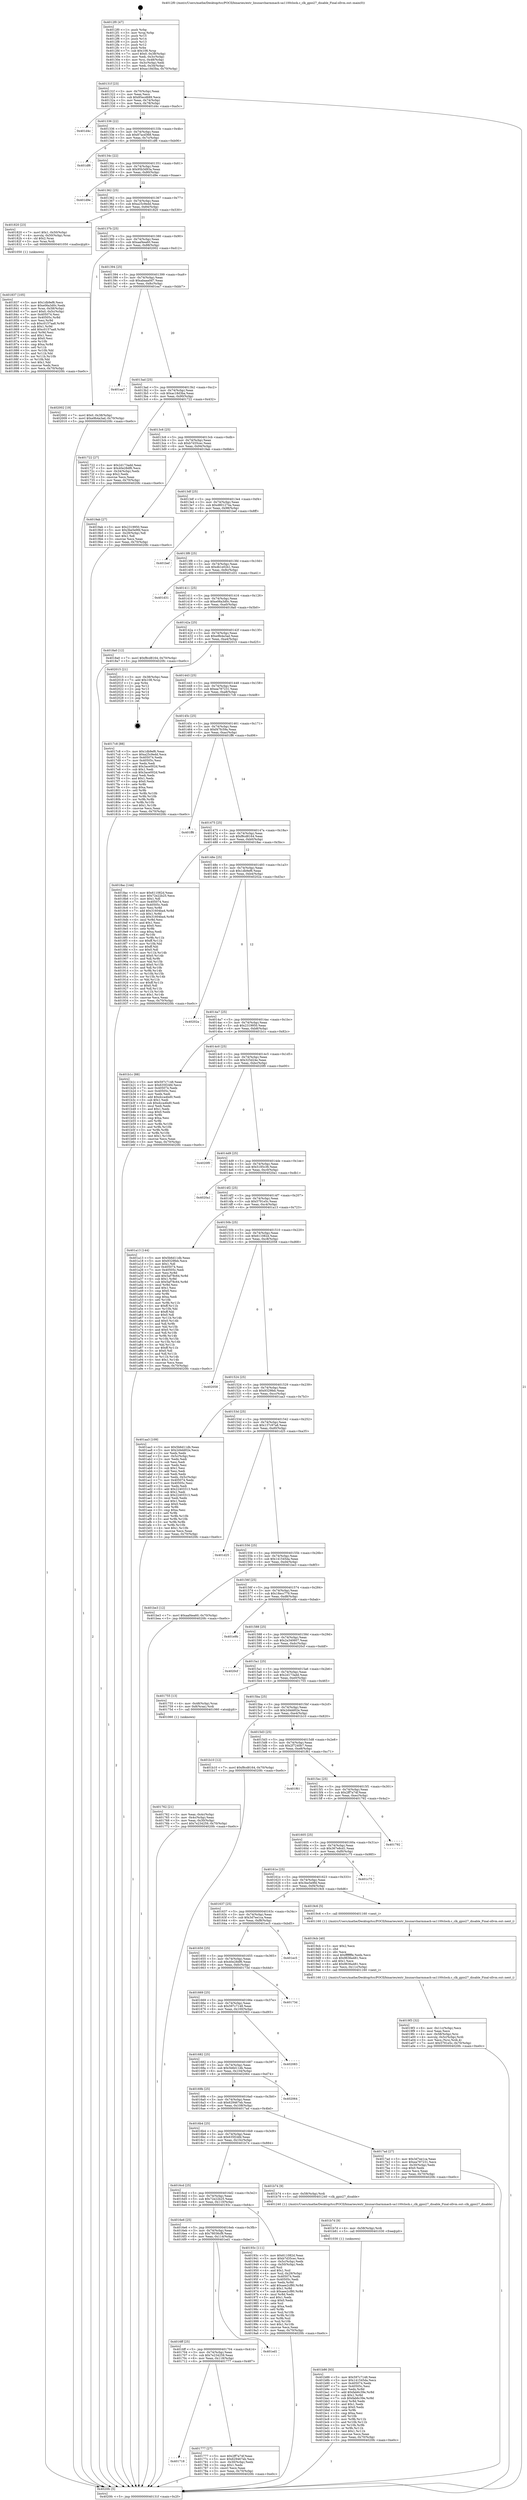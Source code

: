 digraph "0x4012f0" {
  label = "0x4012f0 (/mnt/c/Users/mathe/Desktop/tcc/POCII/binaries/extr_linuxarcharmmach-sa1100clock.c_clk_gpio27_disable_Final-ollvm.out::main(0))"
  labelloc = "t"
  node[shape=record]

  Entry [label="",width=0.3,height=0.3,shape=circle,fillcolor=black,style=filled]
  "0x40131f" [label="{
     0x40131f [23]\l
     | [instrs]\l
     &nbsp;&nbsp;0x40131f \<+3\>: mov -0x70(%rbp),%eax\l
     &nbsp;&nbsp;0x401322 \<+2\>: mov %eax,%ecx\l
     &nbsp;&nbsp;0x401324 \<+6\>: sub $0x85ecd689,%ecx\l
     &nbsp;&nbsp;0x40132a \<+3\>: mov %eax,-0x74(%rbp)\l
     &nbsp;&nbsp;0x40132d \<+3\>: mov %ecx,-0x78(%rbp)\l
     &nbsp;&nbsp;0x401330 \<+6\>: je 0000000000401d4c \<main+0xa5c\>\l
  }"]
  "0x401d4c" [label="{
     0x401d4c\l
  }", style=dashed]
  "0x401336" [label="{
     0x401336 [22]\l
     | [instrs]\l
     &nbsp;&nbsp;0x401336 \<+5\>: jmp 000000000040133b \<main+0x4b\>\l
     &nbsp;&nbsp;0x40133b \<+3\>: mov -0x74(%rbp),%eax\l
     &nbsp;&nbsp;0x40133e \<+5\>: sub $0x87acd368,%eax\l
     &nbsp;&nbsp;0x401343 \<+3\>: mov %eax,-0x7c(%rbp)\l
     &nbsp;&nbsp;0x401346 \<+6\>: je 0000000000401df6 \<main+0xb06\>\l
  }"]
  Exit [label="",width=0.3,height=0.3,shape=circle,fillcolor=black,style=filled,peripheries=2]
  "0x401df6" [label="{
     0x401df6\l
  }", style=dashed]
  "0x40134c" [label="{
     0x40134c [22]\l
     | [instrs]\l
     &nbsp;&nbsp;0x40134c \<+5\>: jmp 0000000000401351 \<main+0x61\>\l
     &nbsp;&nbsp;0x401351 \<+3\>: mov -0x74(%rbp),%eax\l
     &nbsp;&nbsp;0x401354 \<+5\>: sub $0x95b3d93a,%eax\l
     &nbsp;&nbsp;0x401359 \<+3\>: mov %eax,-0x80(%rbp)\l
     &nbsp;&nbsp;0x40135c \<+6\>: je 0000000000401d9e \<main+0xaae\>\l
  }"]
  "0x401b86" [label="{
     0x401b86 [93]\l
     | [instrs]\l
     &nbsp;&nbsp;0x401b86 \<+5\>: mov $0x597c7148,%eax\l
     &nbsp;&nbsp;0x401b8b \<+5\>: mov $0x141545da,%ecx\l
     &nbsp;&nbsp;0x401b90 \<+7\>: mov 0x405074,%edx\l
     &nbsp;&nbsp;0x401b97 \<+7\>: mov 0x40505c,%esi\l
     &nbsp;&nbsp;0x401b9e \<+3\>: mov %edx,%r8d\l
     &nbsp;&nbsp;0x401ba1 \<+7\>: add $0xfab6c39e,%r8d\l
     &nbsp;&nbsp;0x401ba8 \<+4\>: sub $0x1,%r8d\l
     &nbsp;&nbsp;0x401bac \<+7\>: sub $0xfab6c39e,%r8d\l
     &nbsp;&nbsp;0x401bb3 \<+4\>: imul %r8d,%edx\l
     &nbsp;&nbsp;0x401bb7 \<+3\>: and $0x1,%edx\l
     &nbsp;&nbsp;0x401bba \<+3\>: cmp $0x0,%edx\l
     &nbsp;&nbsp;0x401bbd \<+4\>: sete %r9b\l
     &nbsp;&nbsp;0x401bc1 \<+3\>: cmp $0xa,%esi\l
     &nbsp;&nbsp;0x401bc4 \<+4\>: setl %r10b\l
     &nbsp;&nbsp;0x401bc8 \<+3\>: mov %r9b,%r11b\l
     &nbsp;&nbsp;0x401bcb \<+3\>: and %r10b,%r11b\l
     &nbsp;&nbsp;0x401bce \<+3\>: xor %r10b,%r9b\l
     &nbsp;&nbsp;0x401bd1 \<+3\>: or %r9b,%r11b\l
     &nbsp;&nbsp;0x401bd4 \<+4\>: test $0x1,%r11b\l
     &nbsp;&nbsp;0x401bd8 \<+3\>: cmovne %ecx,%eax\l
     &nbsp;&nbsp;0x401bdb \<+3\>: mov %eax,-0x70(%rbp)\l
     &nbsp;&nbsp;0x401bde \<+5\>: jmp 00000000004020fc \<main+0xe0c\>\l
  }"]
  "0x401d9e" [label="{
     0x401d9e\l
  }", style=dashed]
  "0x401362" [label="{
     0x401362 [25]\l
     | [instrs]\l
     &nbsp;&nbsp;0x401362 \<+5\>: jmp 0000000000401367 \<main+0x77\>\l
     &nbsp;&nbsp;0x401367 \<+3\>: mov -0x74(%rbp),%eax\l
     &nbsp;&nbsp;0x40136a \<+5\>: sub $0xa25c9edd,%eax\l
     &nbsp;&nbsp;0x40136f \<+6\>: mov %eax,-0x84(%rbp)\l
     &nbsp;&nbsp;0x401375 \<+6\>: je 0000000000401820 \<main+0x530\>\l
  }"]
  "0x401b7d" [label="{
     0x401b7d [9]\l
     | [instrs]\l
     &nbsp;&nbsp;0x401b7d \<+4\>: mov -0x58(%rbp),%rdi\l
     &nbsp;&nbsp;0x401b81 \<+5\>: call 0000000000401030 \<free@plt\>\l
     | [calls]\l
     &nbsp;&nbsp;0x401030 \{1\} (unknown)\l
  }"]
  "0x401820" [label="{
     0x401820 [23]\l
     | [instrs]\l
     &nbsp;&nbsp;0x401820 \<+7\>: movl $0x1,-0x50(%rbp)\l
     &nbsp;&nbsp;0x401827 \<+4\>: movslq -0x50(%rbp),%rax\l
     &nbsp;&nbsp;0x40182b \<+4\>: shl $0x2,%rax\l
     &nbsp;&nbsp;0x40182f \<+3\>: mov %rax,%rdi\l
     &nbsp;&nbsp;0x401832 \<+5\>: call 0000000000401050 \<malloc@plt\>\l
     | [calls]\l
     &nbsp;&nbsp;0x401050 \{1\} (unknown)\l
  }"]
  "0x40137b" [label="{
     0x40137b [25]\l
     | [instrs]\l
     &nbsp;&nbsp;0x40137b \<+5\>: jmp 0000000000401380 \<main+0x90\>\l
     &nbsp;&nbsp;0x401380 \<+3\>: mov -0x74(%rbp),%eax\l
     &nbsp;&nbsp;0x401383 \<+5\>: sub $0xaaf4ea60,%eax\l
     &nbsp;&nbsp;0x401388 \<+6\>: mov %eax,-0x88(%rbp)\l
     &nbsp;&nbsp;0x40138e \<+6\>: je 0000000000402002 \<main+0xd12\>\l
  }"]
  "0x4019f3" [label="{
     0x4019f3 [32]\l
     | [instrs]\l
     &nbsp;&nbsp;0x4019f3 \<+6\>: mov -0x11c(%rbp),%ecx\l
     &nbsp;&nbsp;0x4019f9 \<+3\>: imul %eax,%ecx\l
     &nbsp;&nbsp;0x4019fc \<+4\>: mov -0x58(%rbp),%rsi\l
     &nbsp;&nbsp;0x401a00 \<+4\>: movslq -0x5c(%rbp),%rdi\l
     &nbsp;&nbsp;0x401a04 \<+3\>: mov %ecx,(%rsi,%rdi,4)\l
     &nbsp;&nbsp;0x401a07 \<+7\>: movl $0x5791e5c,-0x70(%rbp)\l
     &nbsp;&nbsp;0x401a0e \<+5\>: jmp 00000000004020fc \<main+0xe0c\>\l
  }"]
  "0x402002" [label="{
     0x402002 [19]\l
     | [instrs]\l
     &nbsp;&nbsp;0x402002 \<+7\>: movl $0x0,-0x38(%rbp)\l
     &nbsp;&nbsp;0x402009 \<+7\>: movl $0xe9b4a3ad,-0x70(%rbp)\l
     &nbsp;&nbsp;0x402010 \<+5\>: jmp 00000000004020fc \<main+0xe0c\>\l
  }"]
  "0x401394" [label="{
     0x401394 [25]\l
     | [instrs]\l
     &nbsp;&nbsp;0x401394 \<+5\>: jmp 0000000000401399 \<main+0xa9\>\l
     &nbsp;&nbsp;0x401399 \<+3\>: mov -0x74(%rbp),%eax\l
     &nbsp;&nbsp;0x40139c \<+5\>: sub $0xabaaa0d7,%eax\l
     &nbsp;&nbsp;0x4013a1 \<+6\>: mov %eax,-0x8c(%rbp)\l
     &nbsp;&nbsp;0x4013a7 \<+6\>: je 0000000000401ea7 \<main+0xbb7\>\l
  }"]
  "0x4019cb" [label="{
     0x4019cb [40]\l
     | [instrs]\l
     &nbsp;&nbsp;0x4019cb \<+5\>: mov $0x2,%ecx\l
     &nbsp;&nbsp;0x4019d0 \<+1\>: cltd\l
     &nbsp;&nbsp;0x4019d1 \<+2\>: idiv %ecx\l
     &nbsp;&nbsp;0x4019d3 \<+6\>: imul $0xfffffffe,%edx,%ecx\l
     &nbsp;&nbsp;0x4019d9 \<+6\>: sub $0x9636a481,%ecx\l
     &nbsp;&nbsp;0x4019df \<+3\>: add $0x1,%ecx\l
     &nbsp;&nbsp;0x4019e2 \<+6\>: add $0x9636a481,%ecx\l
     &nbsp;&nbsp;0x4019e8 \<+6\>: mov %ecx,-0x11c(%rbp)\l
     &nbsp;&nbsp;0x4019ee \<+5\>: call 0000000000401160 \<next_i\>\l
     | [calls]\l
     &nbsp;&nbsp;0x401160 \{1\} (/mnt/c/Users/mathe/Desktop/tcc/POCII/binaries/extr_linuxarcharmmach-sa1100clock.c_clk_gpio27_disable_Final-ollvm.out::next_i)\l
  }"]
  "0x401ea7" [label="{
     0x401ea7\l
  }", style=dashed]
  "0x4013ad" [label="{
     0x4013ad [25]\l
     | [instrs]\l
     &nbsp;&nbsp;0x4013ad \<+5\>: jmp 00000000004013b2 \<main+0xc2\>\l
     &nbsp;&nbsp;0x4013b2 \<+3\>: mov -0x74(%rbp),%eax\l
     &nbsp;&nbsp;0x4013b5 \<+5\>: sub $0xac18d3ba,%eax\l
     &nbsp;&nbsp;0x4013ba \<+6\>: mov %eax,-0x90(%rbp)\l
     &nbsp;&nbsp;0x4013c0 \<+6\>: je 0000000000401722 \<main+0x432\>\l
  }"]
  "0x401837" [label="{
     0x401837 [105]\l
     | [instrs]\l
     &nbsp;&nbsp;0x401837 \<+5\>: mov $0x1db9ef6,%ecx\l
     &nbsp;&nbsp;0x40183c \<+5\>: mov $0xe06a3d0c,%edx\l
     &nbsp;&nbsp;0x401841 \<+4\>: mov %rax,-0x58(%rbp)\l
     &nbsp;&nbsp;0x401845 \<+7\>: movl $0x0,-0x5c(%rbp)\l
     &nbsp;&nbsp;0x40184c \<+7\>: mov 0x405074,%esi\l
     &nbsp;&nbsp;0x401853 \<+8\>: mov 0x40505c,%r8d\l
     &nbsp;&nbsp;0x40185b \<+3\>: mov %esi,%r9d\l
     &nbsp;&nbsp;0x40185e \<+7\>: sub $0xc0157aa8,%r9d\l
     &nbsp;&nbsp;0x401865 \<+4\>: sub $0x1,%r9d\l
     &nbsp;&nbsp;0x401869 \<+7\>: add $0xc0157aa8,%r9d\l
     &nbsp;&nbsp;0x401870 \<+4\>: imul %r9d,%esi\l
     &nbsp;&nbsp;0x401874 \<+3\>: and $0x1,%esi\l
     &nbsp;&nbsp;0x401877 \<+3\>: cmp $0x0,%esi\l
     &nbsp;&nbsp;0x40187a \<+4\>: sete %r10b\l
     &nbsp;&nbsp;0x40187e \<+4\>: cmp $0xa,%r8d\l
     &nbsp;&nbsp;0x401882 \<+4\>: setl %r11b\l
     &nbsp;&nbsp;0x401886 \<+3\>: mov %r10b,%bl\l
     &nbsp;&nbsp;0x401889 \<+3\>: and %r11b,%bl\l
     &nbsp;&nbsp;0x40188c \<+3\>: xor %r11b,%r10b\l
     &nbsp;&nbsp;0x40188f \<+3\>: or %r10b,%bl\l
     &nbsp;&nbsp;0x401892 \<+3\>: test $0x1,%bl\l
     &nbsp;&nbsp;0x401895 \<+3\>: cmovne %edx,%ecx\l
     &nbsp;&nbsp;0x401898 \<+3\>: mov %ecx,-0x70(%rbp)\l
     &nbsp;&nbsp;0x40189b \<+5\>: jmp 00000000004020fc \<main+0xe0c\>\l
  }"]
  "0x401722" [label="{
     0x401722 [27]\l
     | [instrs]\l
     &nbsp;&nbsp;0x401722 \<+5\>: mov $0x2d173add,%eax\l
     &nbsp;&nbsp;0x401727 \<+5\>: mov $0x40e28df6,%ecx\l
     &nbsp;&nbsp;0x40172c \<+3\>: mov -0x34(%rbp),%edx\l
     &nbsp;&nbsp;0x40172f \<+3\>: cmp $0x2,%edx\l
     &nbsp;&nbsp;0x401732 \<+3\>: cmovne %ecx,%eax\l
     &nbsp;&nbsp;0x401735 \<+3\>: mov %eax,-0x70(%rbp)\l
     &nbsp;&nbsp;0x401738 \<+5\>: jmp 00000000004020fc \<main+0xe0c\>\l
  }"]
  "0x4013c6" [label="{
     0x4013c6 [25]\l
     | [instrs]\l
     &nbsp;&nbsp;0x4013c6 \<+5\>: jmp 00000000004013cb \<main+0xdb\>\l
     &nbsp;&nbsp;0x4013cb \<+3\>: mov -0x74(%rbp),%eax\l
     &nbsp;&nbsp;0x4013ce \<+5\>: sub $0xb7d35cec,%eax\l
     &nbsp;&nbsp;0x4013d3 \<+6\>: mov %eax,-0x94(%rbp)\l
     &nbsp;&nbsp;0x4013d9 \<+6\>: je 00000000004019ab \<main+0x6bb\>\l
  }"]
  "0x4020fc" [label="{
     0x4020fc [5]\l
     | [instrs]\l
     &nbsp;&nbsp;0x4020fc \<+5\>: jmp 000000000040131f \<main+0x2f\>\l
  }"]
  "0x4012f0" [label="{
     0x4012f0 [47]\l
     | [instrs]\l
     &nbsp;&nbsp;0x4012f0 \<+1\>: push %rbp\l
     &nbsp;&nbsp;0x4012f1 \<+3\>: mov %rsp,%rbp\l
     &nbsp;&nbsp;0x4012f4 \<+2\>: push %r15\l
     &nbsp;&nbsp;0x4012f6 \<+2\>: push %r14\l
     &nbsp;&nbsp;0x4012f8 \<+2\>: push %r13\l
     &nbsp;&nbsp;0x4012fa \<+2\>: push %r12\l
     &nbsp;&nbsp;0x4012fc \<+1\>: push %rbx\l
     &nbsp;&nbsp;0x4012fd \<+7\>: sub $0x108,%rsp\l
     &nbsp;&nbsp;0x401304 \<+7\>: movl $0x0,-0x38(%rbp)\l
     &nbsp;&nbsp;0x40130b \<+3\>: mov %edi,-0x3c(%rbp)\l
     &nbsp;&nbsp;0x40130e \<+4\>: mov %rsi,-0x48(%rbp)\l
     &nbsp;&nbsp;0x401312 \<+3\>: mov -0x3c(%rbp),%edi\l
     &nbsp;&nbsp;0x401315 \<+3\>: mov %edi,-0x34(%rbp)\l
     &nbsp;&nbsp;0x401318 \<+7\>: movl $0xac18d3ba,-0x70(%rbp)\l
  }"]
  "0x401718" [label="{
     0x401718\l
  }", style=dashed]
  "0x4019ab" [label="{
     0x4019ab [27]\l
     | [instrs]\l
     &nbsp;&nbsp;0x4019ab \<+5\>: mov $0x2319950,%eax\l
     &nbsp;&nbsp;0x4019b0 \<+5\>: mov $0x3be5e9fd,%ecx\l
     &nbsp;&nbsp;0x4019b5 \<+3\>: mov -0x29(%rbp),%dl\l
     &nbsp;&nbsp;0x4019b8 \<+3\>: test $0x1,%dl\l
     &nbsp;&nbsp;0x4019bb \<+3\>: cmovne %ecx,%eax\l
     &nbsp;&nbsp;0x4019be \<+3\>: mov %eax,-0x70(%rbp)\l
     &nbsp;&nbsp;0x4019c1 \<+5\>: jmp 00000000004020fc \<main+0xe0c\>\l
  }"]
  "0x4013df" [label="{
     0x4013df [25]\l
     | [instrs]\l
     &nbsp;&nbsp;0x4013df \<+5\>: jmp 00000000004013e4 \<main+0xf4\>\l
     &nbsp;&nbsp;0x4013e4 \<+3\>: mov -0x74(%rbp),%eax\l
     &nbsp;&nbsp;0x4013e7 \<+5\>: sub $0xd801274a,%eax\l
     &nbsp;&nbsp;0x4013ec \<+6\>: mov %eax,-0x98(%rbp)\l
     &nbsp;&nbsp;0x4013f2 \<+6\>: je 0000000000401bef \<main+0x8ff\>\l
  }"]
  "0x401777" [label="{
     0x401777 [27]\l
     | [instrs]\l
     &nbsp;&nbsp;0x401777 \<+5\>: mov $0x2ff7a74f,%eax\l
     &nbsp;&nbsp;0x40177c \<+5\>: mov $0x629467eb,%ecx\l
     &nbsp;&nbsp;0x401781 \<+3\>: mov -0x30(%rbp),%edx\l
     &nbsp;&nbsp;0x401784 \<+3\>: cmp $0x1,%edx\l
     &nbsp;&nbsp;0x401787 \<+3\>: cmovl %ecx,%eax\l
     &nbsp;&nbsp;0x40178a \<+3\>: mov %eax,-0x70(%rbp)\l
     &nbsp;&nbsp;0x40178d \<+5\>: jmp 00000000004020fc \<main+0xe0c\>\l
  }"]
  "0x401bef" [label="{
     0x401bef\l
  }", style=dashed]
  "0x4013f8" [label="{
     0x4013f8 [25]\l
     | [instrs]\l
     &nbsp;&nbsp;0x4013f8 \<+5\>: jmp 00000000004013fd \<main+0x10d\>\l
     &nbsp;&nbsp;0x4013fd \<+3\>: mov -0x74(%rbp),%eax\l
     &nbsp;&nbsp;0x401400 \<+5\>: sub $0xdb1e02b1,%eax\l
     &nbsp;&nbsp;0x401405 \<+6\>: mov %eax,-0x9c(%rbp)\l
     &nbsp;&nbsp;0x40140b \<+6\>: je 0000000000401d31 \<main+0xa41\>\l
  }"]
  "0x4016ff" [label="{
     0x4016ff [25]\l
     | [instrs]\l
     &nbsp;&nbsp;0x4016ff \<+5\>: jmp 0000000000401704 \<main+0x414\>\l
     &nbsp;&nbsp;0x401704 \<+3\>: mov -0x74(%rbp),%eax\l
     &nbsp;&nbsp;0x401707 \<+5\>: sub $0x7e234259,%eax\l
     &nbsp;&nbsp;0x40170c \<+6\>: mov %eax,-0x118(%rbp)\l
     &nbsp;&nbsp;0x401712 \<+6\>: je 0000000000401777 \<main+0x487\>\l
  }"]
  "0x401d31" [label="{
     0x401d31\l
  }", style=dashed]
  "0x401411" [label="{
     0x401411 [25]\l
     | [instrs]\l
     &nbsp;&nbsp;0x401411 \<+5\>: jmp 0000000000401416 \<main+0x126\>\l
     &nbsp;&nbsp;0x401416 \<+3\>: mov -0x74(%rbp),%eax\l
     &nbsp;&nbsp;0x401419 \<+5\>: sub $0xe06a3d0c,%eax\l
     &nbsp;&nbsp;0x40141e \<+6\>: mov %eax,-0xa0(%rbp)\l
     &nbsp;&nbsp;0x401424 \<+6\>: je 00000000004018a0 \<main+0x5b0\>\l
  }"]
  "0x401ed1" [label="{
     0x401ed1\l
  }", style=dashed]
  "0x4018a0" [label="{
     0x4018a0 [12]\l
     | [instrs]\l
     &nbsp;&nbsp;0x4018a0 \<+7\>: movl $0xf8cd8164,-0x70(%rbp)\l
     &nbsp;&nbsp;0x4018a7 \<+5\>: jmp 00000000004020fc \<main+0xe0c\>\l
  }"]
  "0x40142a" [label="{
     0x40142a [25]\l
     | [instrs]\l
     &nbsp;&nbsp;0x40142a \<+5\>: jmp 000000000040142f \<main+0x13f\>\l
     &nbsp;&nbsp;0x40142f \<+3\>: mov -0x74(%rbp),%eax\l
     &nbsp;&nbsp;0x401432 \<+5\>: sub $0xe9b4a3ad,%eax\l
     &nbsp;&nbsp;0x401437 \<+6\>: mov %eax,-0xa4(%rbp)\l
     &nbsp;&nbsp;0x40143d \<+6\>: je 0000000000402015 \<main+0xd25\>\l
  }"]
  "0x4016e6" [label="{
     0x4016e6 [25]\l
     | [instrs]\l
     &nbsp;&nbsp;0x4016e6 \<+5\>: jmp 00000000004016eb \<main+0x3fb\>\l
     &nbsp;&nbsp;0x4016eb \<+3\>: mov -0x74(%rbp),%eax\l
     &nbsp;&nbsp;0x4016ee \<+5\>: sub $0x78036cf9,%eax\l
     &nbsp;&nbsp;0x4016f3 \<+6\>: mov %eax,-0x114(%rbp)\l
     &nbsp;&nbsp;0x4016f9 \<+6\>: je 0000000000401ed1 \<main+0xbe1\>\l
  }"]
  "0x402015" [label="{
     0x402015 [21]\l
     | [instrs]\l
     &nbsp;&nbsp;0x402015 \<+3\>: mov -0x38(%rbp),%eax\l
     &nbsp;&nbsp;0x402018 \<+7\>: add $0x108,%rsp\l
     &nbsp;&nbsp;0x40201f \<+1\>: pop %rbx\l
     &nbsp;&nbsp;0x402020 \<+2\>: pop %r12\l
     &nbsp;&nbsp;0x402022 \<+2\>: pop %r13\l
     &nbsp;&nbsp;0x402024 \<+2\>: pop %r14\l
     &nbsp;&nbsp;0x402026 \<+2\>: pop %r15\l
     &nbsp;&nbsp;0x402028 \<+1\>: pop %rbp\l
     &nbsp;&nbsp;0x402029 \<+1\>: ret\l
  }"]
  "0x401443" [label="{
     0x401443 [25]\l
     | [instrs]\l
     &nbsp;&nbsp;0x401443 \<+5\>: jmp 0000000000401448 \<main+0x158\>\l
     &nbsp;&nbsp;0x401448 \<+3\>: mov -0x74(%rbp),%eax\l
     &nbsp;&nbsp;0x40144b \<+5\>: sub $0xea787231,%eax\l
     &nbsp;&nbsp;0x401450 \<+6\>: mov %eax,-0xa8(%rbp)\l
     &nbsp;&nbsp;0x401456 \<+6\>: je 00000000004017c8 \<main+0x4d8\>\l
  }"]
  "0x40193c" [label="{
     0x40193c [111]\l
     | [instrs]\l
     &nbsp;&nbsp;0x40193c \<+5\>: mov $0x611082d,%eax\l
     &nbsp;&nbsp;0x401941 \<+5\>: mov $0xb7d35cec,%ecx\l
     &nbsp;&nbsp;0x401946 \<+3\>: mov -0x5c(%rbp),%edx\l
     &nbsp;&nbsp;0x401949 \<+3\>: cmp -0x50(%rbp),%edx\l
     &nbsp;&nbsp;0x40194c \<+4\>: setl %sil\l
     &nbsp;&nbsp;0x401950 \<+4\>: and $0x1,%sil\l
     &nbsp;&nbsp;0x401954 \<+4\>: mov %sil,-0x29(%rbp)\l
     &nbsp;&nbsp;0x401958 \<+7\>: mov 0x405074,%edx\l
     &nbsp;&nbsp;0x40195f \<+7\>: mov 0x40505c,%edi\l
     &nbsp;&nbsp;0x401966 \<+3\>: mov %edx,%r8d\l
     &nbsp;&nbsp;0x401969 \<+7\>: add $0xaee2cf80,%r8d\l
     &nbsp;&nbsp;0x401970 \<+4\>: sub $0x1,%r8d\l
     &nbsp;&nbsp;0x401974 \<+7\>: sub $0xaee2cf80,%r8d\l
     &nbsp;&nbsp;0x40197b \<+4\>: imul %r8d,%edx\l
     &nbsp;&nbsp;0x40197f \<+3\>: and $0x1,%edx\l
     &nbsp;&nbsp;0x401982 \<+3\>: cmp $0x0,%edx\l
     &nbsp;&nbsp;0x401985 \<+4\>: sete %sil\l
     &nbsp;&nbsp;0x401989 \<+3\>: cmp $0xa,%edi\l
     &nbsp;&nbsp;0x40198c \<+4\>: setl %r9b\l
     &nbsp;&nbsp;0x401990 \<+3\>: mov %sil,%r10b\l
     &nbsp;&nbsp;0x401993 \<+3\>: and %r9b,%r10b\l
     &nbsp;&nbsp;0x401996 \<+3\>: xor %r9b,%sil\l
     &nbsp;&nbsp;0x401999 \<+3\>: or %sil,%r10b\l
     &nbsp;&nbsp;0x40199c \<+4\>: test $0x1,%r10b\l
     &nbsp;&nbsp;0x4019a0 \<+3\>: cmovne %ecx,%eax\l
     &nbsp;&nbsp;0x4019a3 \<+3\>: mov %eax,-0x70(%rbp)\l
     &nbsp;&nbsp;0x4019a6 \<+5\>: jmp 00000000004020fc \<main+0xe0c\>\l
  }"]
  "0x4017c8" [label="{
     0x4017c8 [88]\l
     | [instrs]\l
     &nbsp;&nbsp;0x4017c8 \<+5\>: mov $0x1db9ef6,%eax\l
     &nbsp;&nbsp;0x4017cd \<+5\>: mov $0xa25c9edd,%ecx\l
     &nbsp;&nbsp;0x4017d2 \<+7\>: mov 0x405074,%edx\l
     &nbsp;&nbsp;0x4017d9 \<+7\>: mov 0x40505c,%esi\l
     &nbsp;&nbsp;0x4017e0 \<+2\>: mov %edx,%edi\l
     &nbsp;&nbsp;0x4017e2 \<+6\>: add $0x3ace002d,%edi\l
     &nbsp;&nbsp;0x4017e8 \<+3\>: sub $0x1,%edi\l
     &nbsp;&nbsp;0x4017eb \<+6\>: sub $0x3ace002d,%edi\l
     &nbsp;&nbsp;0x4017f1 \<+3\>: imul %edi,%edx\l
     &nbsp;&nbsp;0x4017f4 \<+3\>: and $0x1,%edx\l
     &nbsp;&nbsp;0x4017f7 \<+3\>: cmp $0x0,%edx\l
     &nbsp;&nbsp;0x4017fa \<+4\>: sete %r8b\l
     &nbsp;&nbsp;0x4017fe \<+3\>: cmp $0xa,%esi\l
     &nbsp;&nbsp;0x401801 \<+4\>: setl %r9b\l
     &nbsp;&nbsp;0x401805 \<+3\>: mov %r8b,%r10b\l
     &nbsp;&nbsp;0x401808 \<+3\>: and %r9b,%r10b\l
     &nbsp;&nbsp;0x40180b \<+3\>: xor %r9b,%r8b\l
     &nbsp;&nbsp;0x40180e \<+3\>: or %r8b,%r10b\l
     &nbsp;&nbsp;0x401811 \<+4\>: test $0x1,%r10b\l
     &nbsp;&nbsp;0x401815 \<+3\>: cmovne %ecx,%eax\l
     &nbsp;&nbsp;0x401818 \<+3\>: mov %eax,-0x70(%rbp)\l
     &nbsp;&nbsp;0x40181b \<+5\>: jmp 00000000004020fc \<main+0xe0c\>\l
  }"]
  "0x40145c" [label="{
     0x40145c [25]\l
     | [instrs]\l
     &nbsp;&nbsp;0x40145c \<+5\>: jmp 0000000000401461 \<main+0x171\>\l
     &nbsp;&nbsp;0x401461 \<+3\>: mov -0x74(%rbp),%eax\l
     &nbsp;&nbsp;0x401464 \<+5\>: sub $0xf47fc59a,%eax\l
     &nbsp;&nbsp;0x401469 \<+6\>: mov %eax,-0xac(%rbp)\l
     &nbsp;&nbsp;0x40146f \<+6\>: je 0000000000401ff6 \<main+0xd06\>\l
  }"]
  "0x4016cd" [label="{
     0x4016cd [25]\l
     | [instrs]\l
     &nbsp;&nbsp;0x4016cd \<+5\>: jmp 00000000004016d2 \<main+0x3e2\>\l
     &nbsp;&nbsp;0x4016d2 \<+3\>: mov -0x74(%rbp),%eax\l
     &nbsp;&nbsp;0x4016d5 \<+5\>: sub $0x72e22b25,%eax\l
     &nbsp;&nbsp;0x4016da \<+6\>: mov %eax,-0x110(%rbp)\l
     &nbsp;&nbsp;0x4016e0 \<+6\>: je 000000000040193c \<main+0x64c\>\l
  }"]
  "0x401ff6" [label="{
     0x401ff6\l
  }", style=dashed]
  "0x401475" [label="{
     0x401475 [25]\l
     | [instrs]\l
     &nbsp;&nbsp;0x401475 \<+5\>: jmp 000000000040147a \<main+0x18a\>\l
     &nbsp;&nbsp;0x40147a \<+3\>: mov -0x74(%rbp),%eax\l
     &nbsp;&nbsp;0x40147d \<+5\>: sub $0xf8cd8164,%eax\l
     &nbsp;&nbsp;0x401482 \<+6\>: mov %eax,-0xb0(%rbp)\l
     &nbsp;&nbsp;0x401488 \<+6\>: je 00000000004018ac \<main+0x5bc\>\l
  }"]
  "0x401b74" [label="{
     0x401b74 [9]\l
     | [instrs]\l
     &nbsp;&nbsp;0x401b74 \<+4\>: mov -0x58(%rbp),%rdi\l
     &nbsp;&nbsp;0x401b78 \<+5\>: call 0000000000401240 \<clk_gpio27_disable\>\l
     | [calls]\l
     &nbsp;&nbsp;0x401240 \{1\} (/mnt/c/Users/mathe/Desktop/tcc/POCII/binaries/extr_linuxarcharmmach-sa1100clock.c_clk_gpio27_disable_Final-ollvm.out::clk_gpio27_disable)\l
  }"]
  "0x4018ac" [label="{
     0x4018ac [144]\l
     | [instrs]\l
     &nbsp;&nbsp;0x4018ac \<+5\>: mov $0x611082d,%eax\l
     &nbsp;&nbsp;0x4018b1 \<+5\>: mov $0x72e22b25,%ecx\l
     &nbsp;&nbsp;0x4018b6 \<+2\>: mov $0x1,%dl\l
     &nbsp;&nbsp;0x4018b8 \<+7\>: mov 0x405074,%esi\l
     &nbsp;&nbsp;0x4018bf \<+7\>: mov 0x40505c,%edi\l
     &nbsp;&nbsp;0x4018c6 \<+3\>: mov %esi,%r8d\l
     &nbsp;&nbsp;0x4018c9 \<+7\>: add $0x31604ba4,%r8d\l
     &nbsp;&nbsp;0x4018d0 \<+4\>: sub $0x1,%r8d\l
     &nbsp;&nbsp;0x4018d4 \<+7\>: sub $0x31604ba4,%r8d\l
     &nbsp;&nbsp;0x4018db \<+4\>: imul %r8d,%esi\l
     &nbsp;&nbsp;0x4018df \<+3\>: and $0x1,%esi\l
     &nbsp;&nbsp;0x4018e2 \<+3\>: cmp $0x0,%esi\l
     &nbsp;&nbsp;0x4018e5 \<+4\>: sete %r9b\l
     &nbsp;&nbsp;0x4018e9 \<+3\>: cmp $0xa,%edi\l
     &nbsp;&nbsp;0x4018ec \<+4\>: setl %r10b\l
     &nbsp;&nbsp;0x4018f0 \<+3\>: mov %r9b,%r11b\l
     &nbsp;&nbsp;0x4018f3 \<+4\>: xor $0xff,%r11b\l
     &nbsp;&nbsp;0x4018f7 \<+3\>: mov %r10b,%bl\l
     &nbsp;&nbsp;0x4018fa \<+3\>: xor $0xff,%bl\l
     &nbsp;&nbsp;0x4018fd \<+3\>: xor $0x0,%dl\l
     &nbsp;&nbsp;0x401900 \<+3\>: mov %r11b,%r14b\l
     &nbsp;&nbsp;0x401903 \<+4\>: and $0x0,%r14b\l
     &nbsp;&nbsp;0x401907 \<+3\>: and %dl,%r9b\l
     &nbsp;&nbsp;0x40190a \<+3\>: mov %bl,%r15b\l
     &nbsp;&nbsp;0x40190d \<+4\>: and $0x0,%r15b\l
     &nbsp;&nbsp;0x401911 \<+3\>: and %dl,%r10b\l
     &nbsp;&nbsp;0x401914 \<+3\>: or %r9b,%r14b\l
     &nbsp;&nbsp;0x401917 \<+3\>: or %r10b,%r15b\l
     &nbsp;&nbsp;0x40191a \<+3\>: xor %r15b,%r14b\l
     &nbsp;&nbsp;0x40191d \<+3\>: or %bl,%r11b\l
     &nbsp;&nbsp;0x401920 \<+4\>: xor $0xff,%r11b\l
     &nbsp;&nbsp;0x401924 \<+3\>: or $0x0,%dl\l
     &nbsp;&nbsp;0x401927 \<+3\>: and %dl,%r11b\l
     &nbsp;&nbsp;0x40192a \<+3\>: or %r11b,%r14b\l
     &nbsp;&nbsp;0x40192d \<+4\>: test $0x1,%r14b\l
     &nbsp;&nbsp;0x401931 \<+3\>: cmovne %ecx,%eax\l
     &nbsp;&nbsp;0x401934 \<+3\>: mov %eax,-0x70(%rbp)\l
     &nbsp;&nbsp;0x401937 \<+5\>: jmp 00000000004020fc \<main+0xe0c\>\l
  }"]
  "0x40148e" [label="{
     0x40148e [25]\l
     | [instrs]\l
     &nbsp;&nbsp;0x40148e \<+5\>: jmp 0000000000401493 \<main+0x1a3\>\l
     &nbsp;&nbsp;0x401493 \<+3\>: mov -0x74(%rbp),%eax\l
     &nbsp;&nbsp;0x401496 \<+5\>: sub $0x1db9ef6,%eax\l
     &nbsp;&nbsp;0x40149b \<+6\>: mov %eax,-0xb4(%rbp)\l
     &nbsp;&nbsp;0x4014a1 \<+6\>: je 000000000040202a \<main+0xd3a\>\l
  }"]
  "0x4016b4" [label="{
     0x4016b4 [25]\l
     | [instrs]\l
     &nbsp;&nbsp;0x4016b4 \<+5\>: jmp 00000000004016b9 \<main+0x3c9\>\l
     &nbsp;&nbsp;0x4016b9 \<+3\>: mov -0x74(%rbp),%eax\l
     &nbsp;&nbsp;0x4016bc \<+5\>: sub $0x635f24fd,%eax\l
     &nbsp;&nbsp;0x4016c1 \<+6\>: mov %eax,-0x10c(%rbp)\l
     &nbsp;&nbsp;0x4016c7 \<+6\>: je 0000000000401b74 \<main+0x884\>\l
  }"]
  "0x40202a" [label="{
     0x40202a\l
  }", style=dashed]
  "0x4014a7" [label="{
     0x4014a7 [25]\l
     | [instrs]\l
     &nbsp;&nbsp;0x4014a7 \<+5\>: jmp 00000000004014ac \<main+0x1bc\>\l
     &nbsp;&nbsp;0x4014ac \<+3\>: mov -0x74(%rbp),%eax\l
     &nbsp;&nbsp;0x4014af \<+5\>: sub $0x2319950,%eax\l
     &nbsp;&nbsp;0x4014b4 \<+6\>: mov %eax,-0xb8(%rbp)\l
     &nbsp;&nbsp;0x4014ba \<+6\>: je 0000000000401b1c \<main+0x82c\>\l
  }"]
  "0x4017ad" [label="{
     0x4017ad [27]\l
     | [instrs]\l
     &nbsp;&nbsp;0x4017ad \<+5\>: mov $0x3d7ee1ca,%eax\l
     &nbsp;&nbsp;0x4017b2 \<+5\>: mov $0xea787231,%ecx\l
     &nbsp;&nbsp;0x4017b7 \<+3\>: mov -0x30(%rbp),%edx\l
     &nbsp;&nbsp;0x4017ba \<+3\>: cmp $0x0,%edx\l
     &nbsp;&nbsp;0x4017bd \<+3\>: cmove %ecx,%eax\l
     &nbsp;&nbsp;0x4017c0 \<+3\>: mov %eax,-0x70(%rbp)\l
     &nbsp;&nbsp;0x4017c3 \<+5\>: jmp 00000000004020fc \<main+0xe0c\>\l
  }"]
  "0x401b1c" [label="{
     0x401b1c [88]\l
     | [instrs]\l
     &nbsp;&nbsp;0x401b1c \<+5\>: mov $0x597c7148,%eax\l
     &nbsp;&nbsp;0x401b21 \<+5\>: mov $0x635f24fd,%ecx\l
     &nbsp;&nbsp;0x401b26 \<+7\>: mov 0x405074,%edx\l
     &nbsp;&nbsp;0x401b2d \<+7\>: mov 0x40505c,%esi\l
     &nbsp;&nbsp;0x401b34 \<+2\>: mov %edx,%edi\l
     &nbsp;&nbsp;0x401b36 \<+6\>: add $0xdcca4bd0,%edi\l
     &nbsp;&nbsp;0x401b3c \<+3\>: sub $0x1,%edi\l
     &nbsp;&nbsp;0x401b3f \<+6\>: sub $0xdcca4bd0,%edi\l
     &nbsp;&nbsp;0x401b45 \<+3\>: imul %edi,%edx\l
     &nbsp;&nbsp;0x401b48 \<+3\>: and $0x1,%edx\l
     &nbsp;&nbsp;0x401b4b \<+3\>: cmp $0x0,%edx\l
     &nbsp;&nbsp;0x401b4e \<+4\>: sete %r8b\l
     &nbsp;&nbsp;0x401b52 \<+3\>: cmp $0xa,%esi\l
     &nbsp;&nbsp;0x401b55 \<+4\>: setl %r9b\l
     &nbsp;&nbsp;0x401b59 \<+3\>: mov %r8b,%r10b\l
     &nbsp;&nbsp;0x401b5c \<+3\>: and %r9b,%r10b\l
     &nbsp;&nbsp;0x401b5f \<+3\>: xor %r9b,%r8b\l
     &nbsp;&nbsp;0x401b62 \<+3\>: or %r8b,%r10b\l
     &nbsp;&nbsp;0x401b65 \<+4\>: test $0x1,%r10b\l
     &nbsp;&nbsp;0x401b69 \<+3\>: cmovne %ecx,%eax\l
     &nbsp;&nbsp;0x401b6c \<+3\>: mov %eax,-0x70(%rbp)\l
     &nbsp;&nbsp;0x401b6f \<+5\>: jmp 00000000004020fc \<main+0xe0c\>\l
  }"]
  "0x4014c0" [label="{
     0x4014c0 [25]\l
     | [instrs]\l
     &nbsp;&nbsp;0x4014c0 \<+5\>: jmp 00000000004014c5 \<main+0x1d5\>\l
     &nbsp;&nbsp;0x4014c5 \<+3\>: mov -0x74(%rbp),%eax\l
     &nbsp;&nbsp;0x4014c8 \<+5\>: sub $0x325d24e,%eax\l
     &nbsp;&nbsp;0x4014cd \<+6\>: mov %eax,-0xbc(%rbp)\l
     &nbsp;&nbsp;0x4014d3 \<+6\>: je 00000000004020f0 \<main+0xe00\>\l
  }"]
  "0x40169b" [label="{
     0x40169b [25]\l
     | [instrs]\l
     &nbsp;&nbsp;0x40169b \<+5\>: jmp 00000000004016a0 \<main+0x3b0\>\l
     &nbsp;&nbsp;0x4016a0 \<+3\>: mov -0x74(%rbp),%eax\l
     &nbsp;&nbsp;0x4016a3 \<+5\>: sub $0x629467eb,%eax\l
     &nbsp;&nbsp;0x4016a8 \<+6\>: mov %eax,-0x108(%rbp)\l
     &nbsp;&nbsp;0x4016ae \<+6\>: je 00000000004017ad \<main+0x4bd\>\l
  }"]
  "0x4020f0" [label="{
     0x4020f0\l
  }", style=dashed]
  "0x4014d9" [label="{
     0x4014d9 [25]\l
     | [instrs]\l
     &nbsp;&nbsp;0x4014d9 \<+5\>: jmp 00000000004014de \<main+0x1ee\>\l
     &nbsp;&nbsp;0x4014de \<+3\>: mov -0x74(%rbp),%eax\l
     &nbsp;&nbsp;0x4014e1 \<+5\>: sub $0x5185c36,%eax\l
     &nbsp;&nbsp;0x4014e6 \<+6\>: mov %eax,-0xc0(%rbp)\l
     &nbsp;&nbsp;0x4014ec \<+6\>: je 00000000004020a1 \<main+0xdb1\>\l
  }"]
  "0x402064" [label="{
     0x402064\l
  }", style=dashed]
  "0x4020a1" [label="{
     0x4020a1\l
  }", style=dashed]
  "0x4014f2" [label="{
     0x4014f2 [25]\l
     | [instrs]\l
     &nbsp;&nbsp;0x4014f2 \<+5\>: jmp 00000000004014f7 \<main+0x207\>\l
     &nbsp;&nbsp;0x4014f7 \<+3\>: mov -0x74(%rbp),%eax\l
     &nbsp;&nbsp;0x4014fa \<+5\>: sub $0x5791e5c,%eax\l
     &nbsp;&nbsp;0x4014ff \<+6\>: mov %eax,-0xc4(%rbp)\l
     &nbsp;&nbsp;0x401505 \<+6\>: je 0000000000401a13 \<main+0x723\>\l
  }"]
  "0x401682" [label="{
     0x401682 [25]\l
     | [instrs]\l
     &nbsp;&nbsp;0x401682 \<+5\>: jmp 0000000000401687 \<main+0x397\>\l
     &nbsp;&nbsp;0x401687 \<+3\>: mov -0x74(%rbp),%eax\l
     &nbsp;&nbsp;0x40168a \<+5\>: sub $0x5b6d11db,%eax\l
     &nbsp;&nbsp;0x40168f \<+6\>: mov %eax,-0x104(%rbp)\l
     &nbsp;&nbsp;0x401695 \<+6\>: je 0000000000402064 \<main+0xd74\>\l
  }"]
  "0x401a13" [label="{
     0x401a13 [144]\l
     | [instrs]\l
     &nbsp;&nbsp;0x401a13 \<+5\>: mov $0x5b6d11db,%eax\l
     &nbsp;&nbsp;0x401a18 \<+5\>: mov $0x9329feb,%ecx\l
     &nbsp;&nbsp;0x401a1d \<+2\>: mov $0x1,%dl\l
     &nbsp;&nbsp;0x401a1f \<+7\>: mov 0x405074,%esi\l
     &nbsp;&nbsp;0x401a26 \<+7\>: mov 0x40505c,%edi\l
     &nbsp;&nbsp;0x401a2d \<+3\>: mov %esi,%r8d\l
     &nbsp;&nbsp;0x401a30 \<+7\>: add $0x5af78c64,%r8d\l
     &nbsp;&nbsp;0x401a37 \<+4\>: sub $0x1,%r8d\l
     &nbsp;&nbsp;0x401a3b \<+7\>: sub $0x5af78c64,%r8d\l
     &nbsp;&nbsp;0x401a42 \<+4\>: imul %r8d,%esi\l
     &nbsp;&nbsp;0x401a46 \<+3\>: and $0x1,%esi\l
     &nbsp;&nbsp;0x401a49 \<+3\>: cmp $0x0,%esi\l
     &nbsp;&nbsp;0x401a4c \<+4\>: sete %r9b\l
     &nbsp;&nbsp;0x401a50 \<+3\>: cmp $0xa,%edi\l
     &nbsp;&nbsp;0x401a53 \<+4\>: setl %r10b\l
     &nbsp;&nbsp;0x401a57 \<+3\>: mov %r9b,%r11b\l
     &nbsp;&nbsp;0x401a5a \<+4\>: xor $0xff,%r11b\l
     &nbsp;&nbsp;0x401a5e \<+3\>: mov %r10b,%bl\l
     &nbsp;&nbsp;0x401a61 \<+3\>: xor $0xff,%bl\l
     &nbsp;&nbsp;0x401a64 \<+3\>: xor $0x0,%dl\l
     &nbsp;&nbsp;0x401a67 \<+3\>: mov %r11b,%r14b\l
     &nbsp;&nbsp;0x401a6a \<+4\>: and $0x0,%r14b\l
     &nbsp;&nbsp;0x401a6e \<+3\>: and %dl,%r9b\l
     &nbsp;&nbsp;0x401a71 \<+3\>: mov %bl,%r15b\l
     &nbsp;&nbsp;0x401a74 \<+4\>: and $0x0,%r15b\l
     &nbsp;&nbsp;0x401a78 \<+3\>: and %dl,%r10b\l
     &nbsp;&nbsp;0x401a7b \<+3\>: or %r9b,%r14b\l
     &nbsp;&nbsp;0x401a7e \<+3\>: or %r10b,%r15b\l
     &nbsp;&nbsp;0x401a81 \<+3\>: xor %r15b,%r14b\l
     &nbsp;&nbsp;0x401a84 \<+3\>: or %bl,%r11b\l
     &nbsp;&nbsp;0x401a87 \<+4\>: xor $0xff,%r11b\l
     &nbsp;&nbsp;0x401a8b \<+3\>: or $0x0,%dl\l
     &nbsp;&nbsp;0x401a8e \<+3\>: and %dl,%r11b\l
     &nbsp;&nbsp;0x401a91 \<+3\>: or %r11b,%r14b\l
     &nbsp;&nbsp;0x401a94 \<+4\>: test $0x1,%r14b\l
     &nbsp;&nbsp;0x401a98 \<+3\>: cmovne %ecx,%eax\l
     &nbsp;&nbsp;0x401a9b \<+3\>: mov %eax,-0x70(%rbp)\l
     &nbsp;&nbsp;0x401a9e \<+5\>: jmp 00000000004020fc \<main+0xe0c\>\l
  }"]
  "0x40150b" [label="{
     0x40150b [25]\l
     | [instrs]\l
     &nbsp;&nbsp;0x40150b \<+5\>: jmp 0000000000401510 \<main+0x220\>\l
     &nbsp;&nbsp;0x401510 \<+3\>: mov -0x74(%rbp),%eax\l
     &nbsp;&nbsp;0x401513 \<+5\>: sub $0x611082d,%eax\l
     &nbsp;&nbsp;0x401518 \<+6\>: mov %eax,-0xc8(%rbp)\l
     &nbsp;&nbsp;0x40151e \<+6\>: je 0000000000402058 \<main+0xd68\>\l
  }"]
  "0x402083" [label="{
     0x402083\l
  }", style=dashed]
  "0x402058" [label="{
     0x402058\l
  }", style=dashed]
  "0x401524" [label="{
     0x401524 [25]\l
     | [instrs]\l
     &nbsp;&nbsp;0x401524 \<+5\>: jmp 0000000000401529 \<main+0x239\>\l
     &nbsp;&nbsp;0x401529 \<+3\>: mov -0x74(%rbp),%eax\l
     &nbsp;&nbsp;0x40152c \<+5\>: sub $0x9329feb,%eax\l
     &nbsp;&nbsp;0x401531 \<+6\>: mov %eax,-0xcc(%rbp)\l
     &nbsp;&nbsp;0x401537 \<+6\>: je 0000000000401aa3 \<main+0x7b3\>\l
  }"]
  "0x401669" [label="{
     0x401669 [25]\l
     | [instrs]\l
     &nbsp;&nbsp;0x401669 \<+5\>: jmp 000000000040166e \<main+0x37e\>\l
     &nbsp;&nbsp;0x40166e \<+3\>: mov -0x74(%rbp),%eax\l
     &nbsp;&nbsp;0x401671 \<+5\>: sub $0x597c7148,%eax\l
     &nbsp;&nbsp;0x401676 \<+6\>: mov %eax,-0x100(%rbp)\l
     &nbsp;&nbsp;0x40167c \<+6\>: je 0000000000402083 \<main+0xd93\>\l
  }"]
  "0x401aa3" [label="{
     0x401aa3 [109]\l
     | [instrs]\l
     &nbsp;&nbsp;0x401aa3 \<+5\>: mov $0x5b6d11db,%eax\l
     &nbsp;&nbsp;0x401aa8 \<+5\>: mov $0x2d4dd02e,%ecx\l
     &nbsp;&nbsp;0x401aad \<+2\>: xor %edx,%edx\l
     &nbsp;&nbsp;0x401aaf \<+3\>: mov -0x5c(%rbp),%esi\l
     &nbsp;&nbsp;0x401ab2 \<+2\>: mov %edx,%edi\l
     &nbsp;&nbsp;0x401ab4 \<+2\>: sub %esi,%edi\l
     &nbsp;&nbsp;0x401ab6 \<+2\>: mov %edx,%esi\l
     &nbsp;&nbsp;0x401ab8 \<+3\>: sub $0x1,%esi\l
     &nbsp;&nbsp;0x401abb \<+2\>: add %esi,%edi\l
     &nbsp;&nbsp;0x401abd \<+2\>: sub %edi,%edx\l
     &nbsp;&nbsp;0x401abf \<+3\>: mov %edx,-0x5c(%rbp)\l
     &nbsp;&nbsp;0x401ac2 \<+7\>: mov 0x405074,%edx\l
     &nbsp;&nbsp;0x401ac9 \<+7\>: mov 0x40505c,%esi\l
     &nbsp;&nbsp;0x401ad0 \<+2\>: mov %edx,%edi\l
     &nbsp;&nbsp;0x401ad2 \<+6\>: add $0x22403313,%edi\l
     &nbsp;&nbsp;0x401ad8 \<+3\>: sub $0x1,%edi\l
     &nbsp;&nbsp;0x401adb \<+6\>: sub $0x22403313,%edi\l
     &nbsp;&nbsp;0x401ae1 \<+3\>: imul %edi,%edx\l
     &nbsp;&nbsp;0x401ae4 \<+3\>: and $0x1,%edx\l
     &nbsp;&nbsp;0x401ae7 \<+3\>: cmp $0x0,%edx\l
     &nbsp;&nbsp;0x401aea \<+4\>: sete %r8b\l
     &nbsp;&nbsp;0x401aee \<+3\>: cmp $0xa,%esi\l
     &nbsp;&nbsp;0x401af1 \<+4\>: setl %r9b\l
     &nbsp;&nbsp;0x401af5 \<+3\>: mov %r8b,%r10b\l
     &nbsp;&nbsp;0x401af8 \<+3\>: and %r9b,%r10b\l
     &nbsp;&nbsp;0x401afb \<+3\>: xor %r9b,%r8b\l
     &nbsp;&nbsp;0x401afe \<+3\>: or %r8b,%r10b\l
     &nbsp;&nbsp;0x401b01 \<+4\>: test $0x1,%r10b\l
     &nbsp;&nbsp;0x401b05 \<+3\>: cmovne %ecx,%eax\l
     &nbsp;&nbsp;0x401b08 \<+3\>: mov %eax,-0x70(%rbp)\l
     &nbsp;&nbsp;0x401b0b \<+5\>: jmp 00000000004020fc \<main+0xe0c\>\l
  }"]
  "0x40153d" [label="{
     0x40153d [25]\l
     | [instrs]\l
     &nbsp;&nbsp;0x40153d \<+5\>: jmp 0000000000401542 \<main+0x252\>\l
     &nbsp;&nbsp;0x401542 \<+3\>: mov -0x74(%rbp),%eax\l
     &nbsp;&nbsp;0x401545 \<+5\>: sub $0x137c97a8,%eax\l
     &nbsp;&nbsp;0x40154a \<+6\>: mov %eax,-0xd0(%rbp)\l
     &nbsp;&nbsp;0x401550 \<+6\>: je 0000000000401d25 \<main+0xa35\>\l
  }"]
  "0x40173d" [label="{
     0x40173d\l
  }", style=dashed]
  "0x401d25" [label="{
     0x401d25\l
  }", style=dashed]
  "0x401556" [label="{
     0x401556 [25]\l
     | [instrs]\l
     &nbsp;&nbsp;0x401556 \<+5\>: jmp 000000000040155b \<main+0x26b\>\l
     &nbsp;&nbsp;0x40155b \<+3\>: mov -0x74(%rbp),%eax\l
     &nbsp;&nbsp;0x40155e \<+5\>: sub $0x141545da,%eax\l
     &nbsp;&nbsp;0x401563 \<+6\>: mov %eax,-0xd4(%rbp)\l
     &nbsp;&nbsp;0x401569 \<+6\>: je 0000000000401be3 \<main+0x8f3\>\l
  }"]
  "0x401650" [label="{
     0x401650 [25]\l
     | [instrs]\l
     &nbsp;&nbsp;0x401650 \<+5\>: jmp 0000000000401655 \<main+0x365\>\l
     &nbsp;&nbsp;0x401655 \<+3\>: mov -0x74(%rbp),%eax\l
     &nbsp;&nbsp;0x401658 \<+5\>: sub $0x40e28df6,%eax\l
     &nbsp;&nbsp;0x40165d \<+6\>: mov %eax,-0xfc(%rbp)\l
     &nbsp;&nbsp;0x401663 \<+6\>: je 000000000040173d \<main+0x44d\>\l
  }"]
  "0x401be3" [label="{
     0x401be3 [12]\l
     | [instrs]\l
     &nbsp;&nbsp;0x401be3 \<+7\>: movl $0xaaf4ea60,-0x70(%rbp)\l
     &nbsp;&nbsp;0x401bea \<+5\>: jmp 00000000004020fc \<main+0xe0c\>\l
  }"]
  "0x40156f" [label="{
     0x40156f [25]\l
     | [instrs]\l
     &nbsp;&nbsp;0x40156f \<+5\>: jmp 0000000000401574 \<main+0x284\>\l
     &nbsp;&nbsp;0x401574 \<+3\>: mov -0x74(%rbp),%eax\l
     &nbsp;&nbsp;0x401577 \<+5\>: sub $0x18ecc779,%eax\l
     &nbsp;&nbsp;0x40157c \<+6\>: mov %eax,-0xd8(%rbp)\l
     &nbsp;&nbsp;0x401582 \<+6\>: je 0000000000401e9b \<main+0xbab\>\l
  }"]
  "0x401ec5" [label="{
     0x401ec5\l
  }", style=dashed]
  "0x401e9b" [label="{
     0x401e9b\l
  }", style=dashed]
  "0x401588" [label="{
     0x401588 [25]\l
     | [instrs]\l
     &nbsp;&nbsp;0x401588 \<+5\>: jmp 000000000040158d \<main+0x29d\>\l
     &nbsp;&nbsp;0x40158d \<+3\>: mov -0x74(%rbp),%eax\l
     &nbsp;&nbsp;0x401590 \<+5\>: sub $0x2a340607,%eax\l
     &nbsp;&nbsp;0x401595 \<+6\>: mov %eax,-0xdc(%rbp)\l
     &nbsp;&nbsp;0x40159b \<+6\>: je 00000000004020cf \<main+0xddf\>\l
  }"]
  "0x401637" [label="{
     0x401637 [25]\l
     | [instrs]\l
     &nbsp;&nbsp;0x401637 \<+5\>: jmp 000000000040163c \<main+0x34c\>\l
     &nbsp;&nbsp;0x40163c \<+3\>: mov -0x74(%rbp),%eax\l
     &nbsp;&nbsp;0x40163f \<+5\>: sub $0x3d7ee1ca,%eax\l
     &nbsp;&nbsp;0x401644 \<+6\>: mov %eax,-0xf8(%rbp)\l
     &nbsp;&nbsp;0x40164a \<+6\>: je 0000000000401ec5 \<main+0xbd5\>\l
  }"]
  "0x4020cf" [label="{
     0x4020cf\l
  }", style=dashed]
  "0x4015a1" [label="{
     0x4015a1 [25]\l
     | [instrs]\l
     &nbsp;&nbsp;0x4015a1 \<+5\>: jmp 00000000004015a6 \<main+0x2b6\>\l
     &nbsp;&nbsp;0x4015a6 \<+3\>: mov -0x74(%rbp),%eax\l
     &nbsp;&nbsp;0x4015a9 \<+5\>: sub $0x2d173add,%eax\l
     &nbsp;&nbsp;0x4015ae \<+6\>: mov %eax,-0xe0(%rbp)\l
     &nbsp;&nbsp;0x4015b4 \<+6\>: je 0000000000401755 \<main+0x465\>\l
  }"]
  "0x4019c6" [label="{
     0x4019c6 [5]\l
     | [instrs]\l
     &nbsp;&nbsp;0x4019c6 \<+5\>: call 0000000000401160 \<next_i\>\l
     | [calls]\l
     &nbsp;&nbsp;0x401160 \{1\} (/mnt/c/Users/mathe/Desktop/tcc/POCII/binaries/extr_linuxarcharmmach-sa1100clock.c_clk_gpio27_disable_Final-ollvm.out::next_i)\l
  }"]
  "0x401755" [label="{
     0x401755 [13]\l
     | [instrs]\l
     &nbsp;&nbsp;0x401755 \<+4\>: mov -0x48(%rbp),%rax\l
     &nbsp;&nbsp;0x401759 \<+4\>: mov 0x8(%rax),%rdi\l
     &nbsp;&nbsp;0x40175d \<+5\>: call 0000000000401060 \<atoi@plt\>\l
     | [calls]\l
     &nbsp;&nbsp;0x401060 \{1\} (unknown)\l
  }"]
  "0x4015ba" [label="{
     0x4015ba [25]\l
     | [instrs]\l
     &nbsp;&nbsp;0x4015ba \<+5\>: jmp 00000000004015bf \<main+0x2cf\>\l
     &nbsp;&nbsp;0x4015bf \<+3\>: mov -0x74(%rbp),%eax\l
     &nbsp;&nbsp;0x4015c2 \<+5\>: sub $0x2d4dd02e,%eax\l
     &nbsp;&nbsp;0x4015c7 \<+6\>: mov %eax,-0xe4(%rbp)\l
     &nbsp;&nbsp;0x4015cd \<+6\>: je 0000000000401b10 \<main+0x820\>\l
  }"]
  "0x401762" [label="{
     0x401762 [21]\l
     | [instrs]\l
     &nbsp;&nbsp;0x401762 \<+3\>: mov %eax,-0x4c(%rbp)\l
     &nbsp;&nbsp;0x401765 \<+3\>: mov -0x4c(%rbp),%eax\l
     &nbsp;&nbsp;0x401768 \<+3\>: mov %eax,-0x30(%rbp)\l
     &nbsp;&nbsp;0x40176b \<+7\>: movl $0x7e234259,-0x70(%rbp)\l
     &nbsp;&nbsp;0x401772 \<+5\>: jmp 00000000004020fc \<main+0xe0c\>\l
  }"]
  "0x40161e" [label="{
     0x40161e [25]\l
     | [instrs]\l
     &nbsp;&nbsp;0x40161e \<+5\>: jmp 0000000000401623 \<main+0x333\>\l
     &nbsp;&nbsp;0x401623 \<+3\>: mov -0x74(%rbp),%eax\l
     &nbsp;&nbsp;0x401626 \<+5\>: sub $0x3be5e9fd,%eax\l
     &nbsp;&nbsp;0x40162b \<+6\>: mov %eax,-0xf4(%rbp)\l
     &nbsp;&nbsp;0x401631 \<+6\>: je 00000000004019c6 \<main+0x6d6\>\l
  }"]
  "0x401b10" [label="{
     0x401b10 [12]\l
     | [instrs]\l
     &nbsp;&nbsp;0x401b10 \<+7\>: movl $0xf8cd8164,-0x70(%rbp)\l
     &nbsp;&nbsp;0x401b17 \<+5\>: jmp 00000000004020fc \<main+0xe0c\>\l
  }"]
  "0x4015d3" [label="{
     0x4015d3 [25]\l
     | [instrs]\l
     &nbsp;&nbsp;0x4015d3 \<+5\>: jmp 00000000004015d8 \<main+0x2e8\>\l
     &nbsp;&nbsp;0x4015d8 \<+3\>: mov -0x74(%rbp),%eax\l
     &nbsp;&nbsp;0x4015db \<+5\>: sub $0x2f7240b7,%eax\l
     &nbsp;&nbsp;0x4015e0 \<+6\>: mov %eax,-0xe8(%rbp)\l
     &nbsp;&nbsp;0x4015e6 \<+6\>: je 0000000000401f61 \<main+0xc71\>\l
  }"]
  "0x401c75" [label="{
     0x401c75\l
  }", style=dashed]
  "0x401f61" [label="{
     0x401f61\l
  }", style=dashed]
  "0x4015ec" [label="{
     0x4015ec [25]\l
     | [instrs]\l
     &nbsp;&nbsp;0x4015ec \<+5\>: jmp 00000000004015f1 \<main+0x301\>\l
     &nbsp;&nbsp;0x4015f1 \<+3\>: mov -0x74(%rbp),%eax\l
     &nbsp;&nbsp;0x4015f4 \<+5\>: sub $0x2ff7a74f,%eax\l
     &nbsp;&nbsp;0x4015f9 \<+6\>: mov %eax,-0xec(%rbp)\l
     &nbsp;&nbsp;0x4015ff \<+6\>: je 0000000000401792 \<main+0x4a2\>\l
  }"]
  "0x401605" [label="{
     0x401605 [25]\l
     | [instrs]\l
     &nbsp;&nbsp;0x401605 \<+5\>: jmp 000000000040160a \<main+0x31a\>\l
     &nbsp;&nbsp;0x40160a \<+3\>: mov -0x74(%rbp),%eax\l
     &nbsp;&nbsp;0x40160d \<+5\>: sub $0x367e8cd1,%eax\l
     &nbsp;&nbsp;0x401612 \<+6\>: mov %eax,-0xf0(%rbp)\l
     &nbsp;&nbsp;0x401618 \<+6\>: je 0000000000401c75 \<main+0x985\>\l
  }"]
  "0x401792" [label="{
     0x401792\l
  }", style=dashed]
  Entry -> "0x4012f0" [label=" 1"]
  "0x40131f" -> "0x401d4c" [label=" 0"]
  "0x40131f" -> "0x401336" [label=" 22"]
  "0x402015" -> Exit [label=" 1"]
  "0x401336" -> "0x401df6" [label=" 0"]
  "0x401336" -> "0x40134c" [label=" 22"]
  "0x402002" -> "0x4020fc" [label=" 1"]
  "0x40134c" -> "0x401d9e" [label=" 0"]
  "0x40134c" -> "0x401362" [label=" 22"]
  "0x401be3" -> "0x4020fc" [label=" 1"]
  "0x401362" -> "0x401820" [label=" 1"]
  "0x401362" -> "0x40137b" [label=" 21"]
  "0x401b86" -> "0x4020fc" [label=" 1"]
  "0x40137b" -> "0x402002" [label=" 1"]
  "0x40137b" -> "0x401394" [label=" 20"]
  "0x401b7d" -> "0x401b86" [label=" 1"]
  "0x401394" -> "0x401ea7" [label=" 0"]
  "0x401394" -> "0x4013ad" [label=" 20"]
  "0x401b74" -> "0x401b7d" [label=" 1"]
  "0x4013ad" -> "0x401722" [label=" 1"]
  "0x4013ad" -> "0x4013c6" [label=" 19"]
  "0x401722" -> "0x4020fc" [label=" 1"]
  "0x4012f0" -> "0x40131f" [label=" 1"]
  "0x4020fc" -> "0x40131f" [label=" 21"]
  "0x401b1c" -> "0x4020fc" [label=" 1"]
  "0x4013c6" -> "0x4019ab" [label=" 2"]
  "0x4013c6" -> "0x4013df" [label=" 17"]
  "0x401b10" -> "0x4020fc" [label=" 1"]
  "0x4013df" -> "0x401bef" [label=" 0"]
  "0x4013df" -> "0x4013f8" [label=" 17"]
  "0x401aa3" -> "0x4020fc" [label=" 1"]
  "0x4013f8" -> "0x401d31" [label=" 0"]
  "0x4013f8" -> "0x401411" [label=" 17"]
  "0x4019f3" -> "0x4020fc" [label=" 1"]
  "0x401411" -> "0x4018a0" [label=" 1"]
  "0x401411" -> "0x40142a" [label=" 16"]
  "0x4019cb" -> "0x4019f3" [label=" 1"]
  "0x40142a" -> "0x402015" [label=" 1"]
  "0x40142a" -> "0x401443" [label=" 15"]
  "0x4019ab" -> "0x4020fc" [label=" 2"]
  "0x401443" -> "0x4017c8" [label=" 1"]
  "0x401443" -> "0x40145c" [label=" 14"]
  "0x40193c" -> "0x4020fc" [label=" 2"]
  "0x40145c" -> "0x401ff6" [label=" 0"]
  "0x40145c" -> "0x401475" [label=" 14"]
  "0x4018a0" -> "0x4020fc" [label=" 1"]
  "0x401475" -> "0x4018ac" [label=" 2"]
  "0x401475" -> "0x40148e" [label=" 12"]
  "0x401837" -> "0x4020fc" [label=" 1"]
  "0x40148e" -> "0x40202a" [label=" 0"]
  "0x40148e" -> "0x4014a7" [label=" 12"]
  "0x4017c8" -> "0x4020fc" [label=" 1"]
  "0x4014a7" -> "0x401b1c" [label=" 1"]
  "0x4014a7" -> "0x4014c0" [label=" 11"]
  "0x4017ad" -> "0x4020fc" [label=" 1"]
  "0x4014c0" -> "0x4020f0" [label=" 0"]
  "0x4014c0" -> "0x4014d9" [label=" 11"]
  "0x4016ff" -> "0x401718" [label=" 0"]
  "0x4014d9" -> "0x4020a1" [label=" 0"]
  "0x4014d9" -> "0x4014f2" [label=" 11"]
  "0x4016ff" -> "0x401777" [label=" 1"]
  "0x4014f2" -> "0x401a13" [label=" 1"]
  "0x4014f2" -> "0x40150b" [label=" 10"]
  "0x4016e6" -> "0x4016ff" [label=" 1"]
  "0x40150b" -> "0x402058" [label=" 0"]
  "0x40150b" -> "0x401524" [label=" 10"]
  "0x4016e6" -> "0x401ed1" [label=" 0"]
  "0x401524" -> "0x401aa3" [label=" 1"]
  "0x401524" -> "0x40153d" [label=" 9"]
  "0x4016cd" -> "0x4016e6" [label=" 1"]
  "0x40153d" -> "0x401d25" [label=" 0"]
  "0x40153d" -> "0x401556" [label=" 9"]
  "0x4016cd" -> "0x40193c" [label=" 2"]
  "0x401556" -> "0x401be3" [label=" 1"]
  "0x401556" -> "0x40156f" [label=" 8"]
  "0x4016b4" -> "0x4016cd" [label=" 3"]
  "0x40156f" -> "0x401e9b" [label=" 0"]
  "0x40156f" -> "0x401588" [label=" 8"]
  "0x4016b4" -> "0x401b74" [label=" 1"]
  "0x401588" -> "0x4020cf" [label=" 0"]
  "0x401588" -> "0x4015a1" [label=" 8"]
  "0x40169b" -> "0x4016b4" [label=" 4"]
  "0x4015a1" -> "0x401755" [label=" 1"]
  "0x4015a1" -> "0x4015ba" [label=" 7"]
  "0x401755" -> "0x401762" [label=" 1"]
  "0x401762" -> "0x4020fc" [label=" 1"]
  "0x40169b" -> "0x4017ad" [label=" 1"]
  "0x4015ba" -> "0x401b10" [label=" 1"]
  "0x4015ba" -> "0x4015d3" [label=" 6"]
  "0x401682" -> "0x40169b" [label=" 5"]
  "0x4015d3" -> "0x401f61" [label=" 0"]
  "0x4015d3" -> "0x4015ec" [label=" 6"]
  "0x401682" -> "0x402064" [label=" 0"]
  "0x4015ec" -> "0x401792" [label=" 0"]
  "0x4015ec" -> "0x401605" [label=" 6"]
  "0x401a13" -> "0x4020fc" [label=" 1"]
  "0x401605" -> "0x401c75" [label=" 0"]
  "0x401605" -> "0x40161e" [label=" 6"]
  "0x401777" -> "0x4020fc" [label=" 1"]
  "0x40161e" -> "0x4019c6" [label=" 1"]
  "0x40161e" -> "0x401637" [label=" 5"]
  "0x401820" -> "0x401837" [label=" 1"]
  "0x401637" -> "0x401ec5" [label=" 0"]
  "0x401637" -> "0x401650" [label=" 5"]
  "0x4018ac" -> "0x4020fc" [label=" 2"]
  "0x401650" -> "0x40173d" [label=" 0"]
  "0x401650" -> "0x401669" [label=" 5"]
  "0x4019c6" -> "0x4019cb" [label=" 1"]
  "0x401669" -> "0x402083" [label=" 0"]
  "0x401669" -> "0x401682" [label=" 5"]
}
